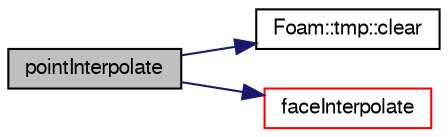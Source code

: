 digraph "pointInterpolate"
{
  bgcolor="transparent";
  edge [fontname="FreeSans",fontsize="10",labelfontname="FreeSans",labelfontsize="10"];
  node [fontname="FreeSans",fontsize="10",shape=record];
  rankdir="LR";
  Node164 [label="pointInterpolate",height=0.2,width=0.4,color="black", fillcolor="grey75", style="filled", fontcolor="black"];
  Node164 -> Node165 [color="midnightblue",fontsize="10",style="solid",fontname="FreeSans"];
  Node165 [label="Foam::tmp::clear",height=0.2,width=0.4,color="black",URL="$a25962.html#adf1d9633e64d0de6a36e0af17ccd8163",tooltip="If object pointer points to valid object: "];
  Node164 -> Node166 [color="midnightblue",fontsize="10",style="solid",fontname="FreeSans"];
  Node166 [label="faceInterpolate",height=0.2,width=0.4,color="red",URL="$a26762.html#aa7db4f04870a42888699044f03ff0306",tooltip="Interpolate face field. "];
}
